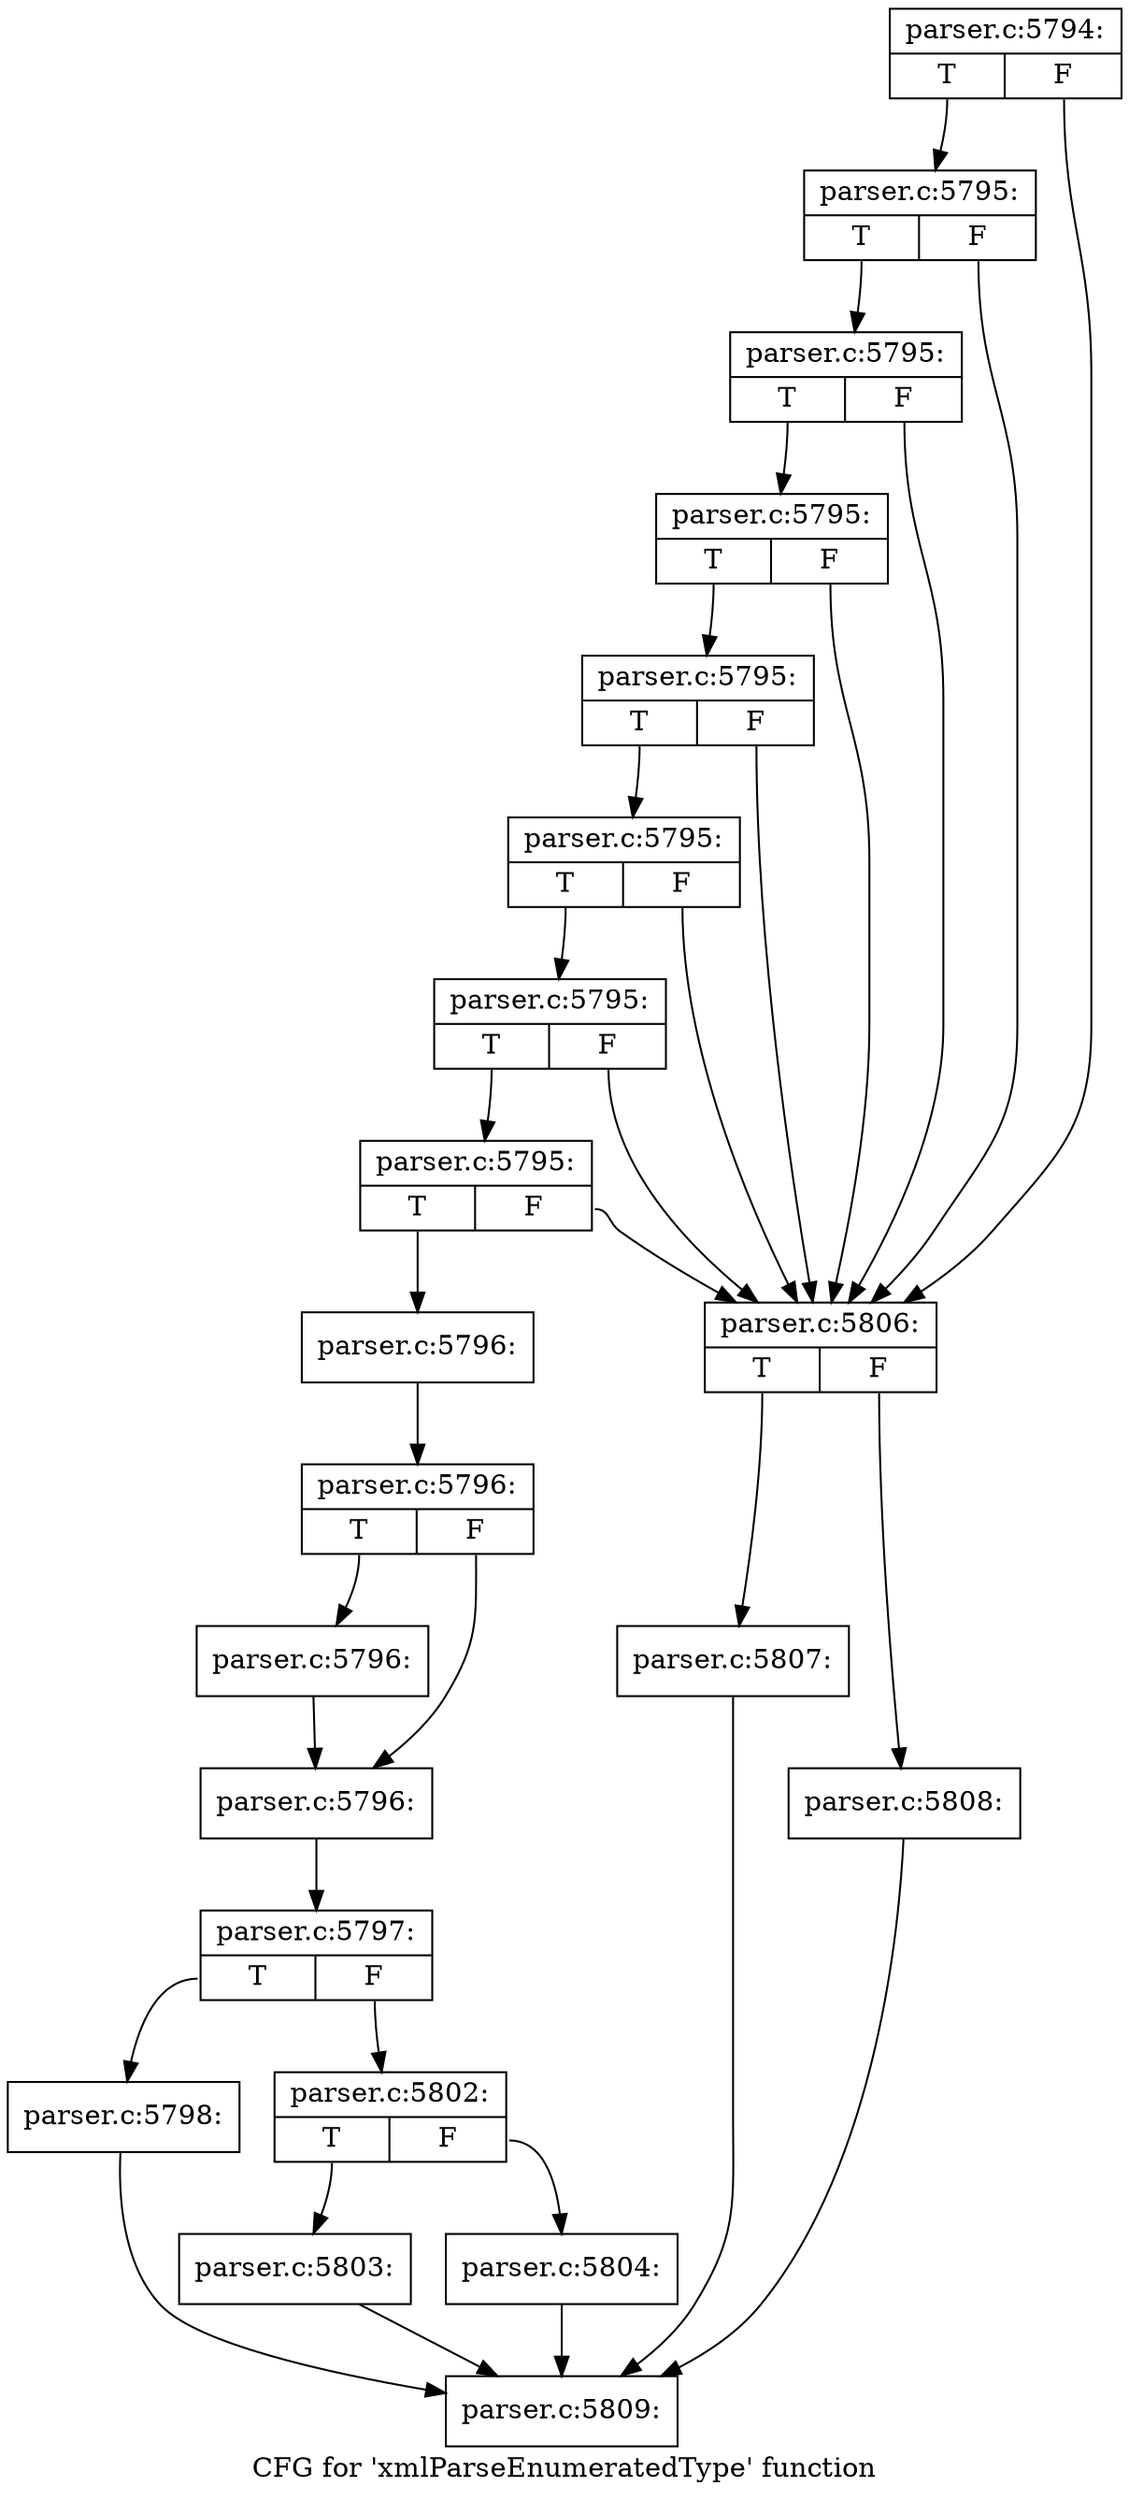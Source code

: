 digraph "CFG for 'xmlParseEnumeratedType' function" {
	label="CFG for 'xmlParseEnumeratedType' function";

	Node0x55d73ba55400 [shape=record,label="{parser.c:5794:|{<s0>T|<s1>F}}"];
	Node0x55d73ba55400:s0 -> Node0x55d73ba5a690;
	Node0x55d73ba55400:s1 -> Node0x55d73ba59a10;
	Node0x55d73ba5a690 [shape=record,label="{parser.c:5795:|{<s0>T|<s1>F}}"];
	Node0x55d73ba5a690:s0 -> Node0x55d73ba5a640;
	Node0x55d73ba5a690:s1 -> Node0x55d73ba59a10;
	Node0x55d73ba5a640 [shape=record,label="{parser.c:5795:|{<s0>T|<s1>F}}"];
	Node0x55d73ba5a640:s0 -> Node0x55d73ba5a5f0;
	Node0x55d73ba5a640:s1 -> Node0x55d73ba59a10;
	Node0x55d73ba5a5f0 [shape=record,label="{parser.c:5795:|{<s0>T|<s1>F}}"];
	Node0x55d73ba5a5f0:s0 -> Node0x55d73ba5a5a0;
	Node0x55d73ba5a5f0:s1 -> Node0x55d73ba59a10;
	Node0x55d73ba5a5a0 [shape=record,label="{parser.c:5795:|{<s0>T|<s1>F}}"];
	Node0x55d73ba5a5a0:s0 -> Node0x55d73ba5a550;
	Node0x55d73ba5a5a0:s1 -> Node0x55d73ba59a10;
	Node0x55d73ba5a550 [shape=record,label="{parser.c:5795:|{<s0>T|<s1>F}}"];
	Node0x55d73ba5a550:s0 -> Node0x55d73ba5a500;
	Node0x55d73ba5a550:s1 -> Node0x55d73ba59a10;
	Node0x55d73ba5a500 [shape=record,label="{parser.c:5795:|{<s0>T|<s1>F}}"];
	Node0x55d73ba5a500:s0 -> Node0x55d73ba5a4b0;
	Node0x55d73ba5a500:s1 -> Node0x55d73ba59a10;
	Node0x55d73ba5a4b0 [shape=record,label="{parser.c:5795:|{<s0>T|<s1>F}}"];
	Node0x55d73ba5a4b0:s0 -> Node0x55d73ba4bd00;
	Node0x55d73ba5a4b0:s1 -> Node0x55d73ba59a10;
	Node0x55d73ba4bd00 [shape=record,label="{parser.c:5796:}"];
	Node0x55d73ba4bd00 -> Node0x55d73ba5cb60;
	Node0x55d73ba5cb60 [shape=record,label="{parser.c:5796:|{<s0>T|<s1>F}}"];
	Node0x55d73ba5cb60:s0 -> Node0x55d73ba5d5d0;
	Node0x55d73ba5cb60:s1 -> Node0x55d73ba5d620;
	Node0x55d73ba5d5d0 [shape=record,label="{parser.c:5796:}"];
	Node0x55d73ba5d5d0 -> Node0x55d73ba5d620;
	Node0x55d73ba5d620 [shape=record,label="{parser.c:5796:}"];
	Node0x55d73ba5d620 -> Node0x55d73ba5cac0;
	Node0x55d73ba5cac0 [shape=record,label="{parser.c:5797:|{<s0>T|<s1>F}}"];
	Node0x55d73ba5cac0:s0 -> Node0x55d73ba5cb10;
	Node0x55d73ba5cac0:s1 -> Node0x55d73ba5de90;
	Node0x55d73ba5cb10 [shape=record,label="{parser.c:5798:}"];
	Node0x55d73ba5cb10 -> Node0x55d73ba59b20;
	Node0x55d73ba5de90 [shape=record,label="{parser.c:5802:|{<s0>T|<s1>F}}"];
	Node0x55d73ba5de90:s0 -> Node0x55d73ba5ea40;
	Node0x55d73ba5de90:s1 -> Node0x55d73ba5ea90;
	Node0x55d73ba5ea40 [shape=record,label="{parser.c:5803:}"];
	Node0x55d73ba5ea40 -> Node0x55d73ba59b20;
	Node0x55d73ba5ea90 [shape=record,label="{parser.c:5804:}"];
	Node0x55d73ba5ea90 -> Node0x55d73ba59b20;
	Node0x55d73ba59a10 [shape=record,label="{parser.c:5806:|{<s0>T|<s1>F}}"];
	Node0x55d73ba59a10:s0 -> Node0x55d73ba5f440;
	Node0x55d73ba59a10:s1 -> Node0x55d73ba5f490;
	Node0x55d73ba5f440 [shape=record,label="{parser.c:5807:}"];
	Node0x55d73ba5f440 -> Node0x55d73ba59b20;
	Node0x55d73ba5f490 [shape=record,label="{parser.c:5808:}"];
	Node0x55d73ba5f490 -> Node0x55d73ba59b20;
	Node0x55d73ba59b20 [shape=record,label="{parser.c:5809:}"];
}
